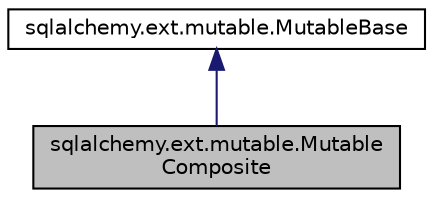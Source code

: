 digraph "sqlalchemy.ext.mutable.MutableComposite"
{
 // LATEX_PDF_SIZE
  edge [fontname="Helvetica",fontsize="10",labelfontname="Helvetica",labelfontsize="10"];
  node [fontname="Helvetica",fontsize="10",shape=record];
  Node1 [label="sqlalchemy.ext.mutable.Mutable\lComposite",height=0.2,width=0.4,color="black", fillcolor="grey75", style="filled", fontcolor="black",tooltip=" "];
  Node2 -> Node1 [dir="back",color="midnightblue",fontsize="10",style="solid",fontname="Helvetica"];
  Node2 [label="sqlalchemy.ext.mutable.MutableBase",height=0.2,width=0.4,color="black", fillcolor="white", style="filled",URL="$classsqlalchemy_1_1ext_1_1mutable_1_1MutableBase.html",tooltip=" "];
}
